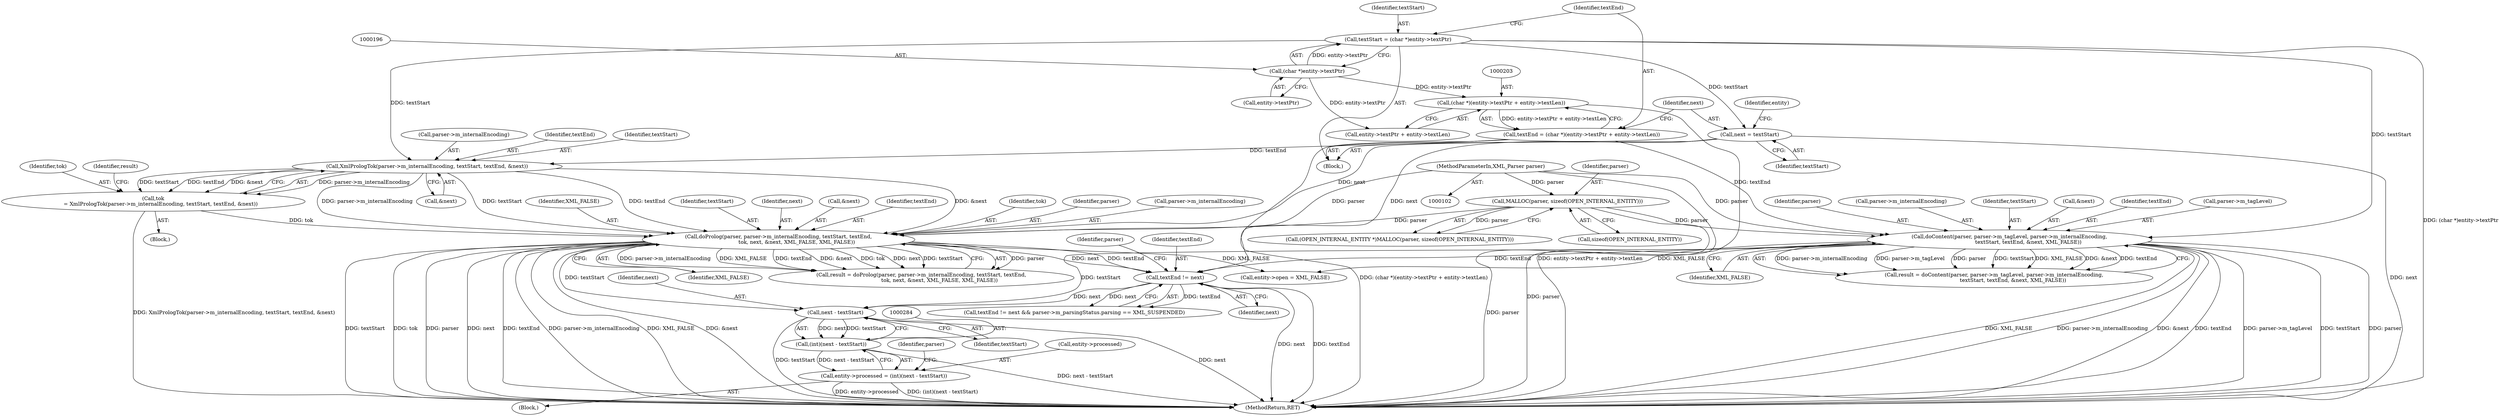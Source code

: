 digraph "0_libexpat_c20b758c332d9a13afbbb276d30db1d183a85d43_2@pointer" {
"1000285" [label="(Call,next - textStart)"];
"1000268" [label="(Call,textEnd != next)"];
"1000232" [label="(Call,doProlog(parser, parser->m_internalEncoding, textStart, textEnd,\n                      tok, next, &next, XML_FALSE, XML_FALSE))"];
"1000135" [label="(Call,MALLOC(parser, sizeof(OPEN_INTERNAL_ENTITY)))"];
"1000103" [label="(MethodParameterIn,XML_Parser parser)"];
"1000222" [label="(Call,XmlPrologTok(parser->m_internalEncoding, textStart, textEnd, &next))"];
"1000193" [label="(Call,textStart = (char *)entity->textPtr)"];
"1000195" [label="(Call,(char *)entity->textPtr)"];
"1000200" [label="(Call,textEnd = (char *)(entity->textPtr + entity->textLen))"];
"1000202" [label="(Call,(char *)(entity->textPtr + entity->textLen))"];
"1000220" [label="(Call,tok\n         = XmlPrologTok(parser->m_internalEncoding, textStart, textEnd, &next))"];
"1000211" [label="(Call,next = textStart)"];
"1000248" [label="(Call,doContent(parser, parser->m_tagLevel, parser->m_internalEncoding,\n                       textStart, textEnd, &next, XML_FALSE))"];
"1000283" [label="(Call,(int)(next - textStart))"];
"1000279" [label="(Call,entity->processed = (int)(next - textStart))"];
"1000285" [label="(Call,next - textStart)"];
"1000249" [label="(Identifier,parser)"];
"1000226" [label="(Identifier,textStart)"];
"1000268" [label="(Call,textEnd != next)"];
"1000274" [label="(Identifier,parser)"];
"1000283" [label="(Call,(int)(next - textStart))"];
"1000220" [label="(Call,tok\n         = XmlPrologTok(parser->m_internalEncoding, textStart, textEnd, &next))"];
"1000244" [label="(Identifier,XML_FALSE)"];
"1000279" [label="(Call,entity->processed = (int)(next - textStart))"];
"1000106" [label="(Block,)"];
"1000267" [label="(Call,textEnd != next && parser->m_parsingStatus.parsing == XML_SUSPENDED)"];
"1000204" [label="(Call,entity->textPtr + entity->textLen)"];
"1000243" [label="(Identifier,XML_FALSE)"];
"1000223" [label="(Call,parser->m_internalEncoding)"];
"1000221" [label="(Identifier,tok)"];
"1000237" [label="(Identifier,textStart)"];
"1000232" [label="(Call,doProlog(parser, parser->m_internalEncoding, textStart, textEnd,\n                      tok, next, &next, XML_FALSE, XML_FALSE))"];
"1000197" [label="(Call,entity->textPtr)"];
"1000136" [label="(Identifier,parser)"];
"1000278" [label="(Block,)"];
"1000295" [label="(Call,entity->open = XML_FALSE)"];
"1000286" [label="(Identifier,next)"];
"1000194" [label="(Identifier,textStart)"];
"1000270" [label="(Identifier,next)"];
"1000212" [label="(Identifier,next)"];
"1000240" [label="(Identifier,next)"];
"1000253" [label="(Call,parser->m_internalEncoding)"];
"1000133" [label="(Call,(OPEN_INTERNAL_ENTITY *)MALLOC(parser, sizeof(OPEN_INTERNAL_ENTITY)))"];
"1000213" [label="(Identifier,textStart)"];
"1000256" [label="(Identifier,textStart)"];
"1000258" [label="(Call,&next)"];
"1000193" [label="(Call,textStart = (char *)entity->textPtr)"];
"1000135" [label="(Call,MALLOC(parser, sizeof(OPEN_INTERNAL_ENTITY)))"];
"1000230" [label="(Call,result = doProlog(parser, parser->m_internalEncoding, textStart, textEnd,\n                      tok, next, &next, XML_FALSE, XML_FALSE))"];
"1000260" [label="(Identifier,XML_FALSE)"];
"1000137" [label="(Call,sizeof(OPEN_INTERNAL_ENTITY))"];
"1000257" [label="(Identifier,textEnd)"];
"1000211" [label="(Call,next = textStart)"];
"1000241" [label="(Call,&next)"];
"1000227" [label="(Identifier,textEnd)"];
"1000269" [label="(Identifier,textEnd)"];
"1000200" [label="(Call,textEnd = (char *)(entity->textPtr + entity->textLen))"];
"1000216" [label="(Identifier,entity)"];
"1000246" [label="(Call,result = doContent(parser, parser->m_tagLevel, parser->m_internalEncoding,\n                       textStart, textEnd, &next, XML_FALSE))"];
"1000287" [label="(Identifier,textStart)"];
"1000238" [label="(Identifier,textEnd)"];
"1000222" [label="(Call,XmlPrologTok(parser->m_internalEncoding, textStart, textEnd, &next))"];
"1000239" [label="(Identifier,tok)"];
"1000231" [label="(Identifier,result)"];
"1000195" [label="(Call,(char *)entity->textPtr)"];
"1000228" [label="(Call,&next)"];
"1000280" [label="(Call,entity->processed)"];
"1000218" [label="(Block,)"];
"1000201" [label="(Identifier,textEnd)"];
"1000321" [label="(MethodReturn,RET)"];
"1000233" [label="(Identifier,parser)"];
"1000234" [label="(Call,parser->m_internalEncoding)"];
"1000250" [label="(Call,parser->m_tagLevel)"];
"1000202" [label="(Call,(char *)(entity->textPtr + entity->textLen))"];
"1000103" [label="(MethodParameterIn,XML_Parser parser)"];
"1000248" [label="(Call,doContent(parser, parser->m_tagLevel, parser->m_internalEncoding,\n                       textStart, textEnd, &next, XML_FALSE))"];
"1000290" [label="(Identifier,parser)"];
"1000285" -> "1000283"  [label="AST: "];
"1000285" -> "1000287"  [label="CFG: "];
"1000286" -> "1000285"  [label="AST: "];
"1000287" -> "1000285"  [label="AST: "];
"1000283" -> "1000285"  [label="CFG: "];
"1000285" -> "1000321"  [label="DDG: next"];
"1000285" -> "1000321"  [label="DDG: textStart"];
"1000285" -> "1000283"  [label="DDG: next"];
"1000285" -> "1000283"  [label="DDG: textStart"];
"1000268" -> "1000285"  [label="DDG: next"];
"1000232" -> "1000285"  [label="DDG: textStart"];
"1000248" -> "1000285"  [label="DDG: textStart"];
"1000268" -> "1000267"  [label="AST: "];
"1000268" -> "1000270"  [label="CFG: "];
"1000269" -> "1000268"  [label="AST: "];
"1000270" -> "1000268"  [label="AST: "];
"1000274" -> "1000268"  [label="CFG: "];
"1000267" -> "1000268"  [label="CFG: "];
"1000268" -> "1000321"  [label="DDG: textEnd"];
"1000268" -> "1000321"  [label="DDG: next"];
"1000268" -> "1000267"  [label="DDG: textEnd"];
"1000268" -> "1000267"  [label="DDG: next"];
"1000232" -> "1000268"  [label="DDG: textEnd"];
"1000232" -> "1000268"  [label="DDG: next"];
"1000248" -> "1000268"  [label="DDG: textEnd"];
"1000211" -> "1000268"  [label="DDG: next"];
"1000232" -> "1000230"  [label="AST: "];
"1000232" -> "1000244"  [label="CFG: "];
"1000233" -> "1000232"  [label="AST: "];
"1000234" -> "1000232"  [label="AST: "];
"1000237" -> "1000232"  [label="AST: "];
"1000238" -> "1000232"  [label="AST: "];
"1000239" -> "1000232"  [label="AST: "];
"1000240" -> "1000232"  [label="AST: "];
"1000241" -> "1000232"  [label="AST: "];
"1000243" -> "1000232"  [label="AST: "];
"1000244" -> "1000232"  [label="AST: "];
"1000230" -> "1000232"  [label="CFG: "];
"1000232" -> "1000321"  [label="DDG: textStart"];
"1000232" -> "1000321"  [label="DDG: tok"];
"1000232" -> "1000321"  [label="DDG: parser"];
"1000232" -> "1000321"  [label="DDG: next"];
"1000232" -> "1000321"  [label="DDG: textEnd"];
"1000232" -> "1000321"  [label="DDG: parser->m_internalEncoding"];
"1000232" -> "1000321"  [label="DDG: XML_FALSE"];
"1000232" -> "1000321"  [label="DDG: &next"];
"1000232" -> "1000230"  [label="DDG: parser"];
"1000232" -> "1000230"  [label="DDG: parser->m_internalEncoding"];
"1000232" -> "1000230"  [label="DDG: XML_FALSE"];
"1000232" -> "1000230"  [label="DDG: textEnd"];
"1000232" -> "1000230"  [label="DDG: &next"];
"1000232" -> "1000230"  [label="DDG: tok"];
"1000232" -> "1000230"  [label="DDG: next"];
"1000232" -> "1000230"  [label="DDG: textStart"];
"1000135" -> "1000232"  [label="DDG: parser"];
"1000103" -> "1000232"  [label="DDG: parser"];
"1000222" -> "1000232"  [label="DDG: parser->m_internalEncoding"];
"1000222" -> "1000232"  [label="DDG: textStart"];
"1000222" -> "1000232"  [label="DDG: textEnd"];
"1000222" -> "1000232"  [label="DDG: &next"];
"1000220" -> "1000232"  [label="DDG: tok"];
"1000211" -> "1000232"  [label="DDG: next"];
"1000232" -> "1000295"  [label="DDG: XML_FALSE"];
"1000135" -> "1000133"  [label="AST: "];
"1000135" -> "1000137"  [label="CFG: "];
"1000136" -> "1000135"  [label="AST: "];
"1000137" -> "1000135"  [label="AST: "];
"1000133" -> "1000135"  [label="CFG: "];
"1000135" -> "1000321"  [label="DDG: parser"];
"1000135" -> "1000133"  [label="DDG: parser"];
"1000103" -> "1000135"  [label="DDG: parser"];
"1000135" -> "1000248"  [label="DDG: parser"];
"1000103" -> "1000102"  [label="AST: "];
"1000103" -> "1000321"  [label="DDG: parser"];
"1000103" -> "1000248"  [label="DDG: parser"];
"1000222" -> "1000220"  [label="AST: "];
"1000222" -> "1000228"  [label="CFG: "];
"1000223" -> "1000222"  [label="AST: "];
"1000226" -> "1000222"  [label="AST: "];
"1000227" -> "1000222"  [label="AST: "];
"1000228" -> "1000222"  [label="AST: "];
"1000220" -> "1000222"  [label="CFG: "];
"1000222" -> "1000220"  [label="DDG: parser->m_internalEncoding"];
"1000222" -> "1000220"  [label="DDG: textStart"];
"1000222" -> "1000220"  [label="DDG: textEnd"];
"1000222" -> "1000220"  [label="DDG: &next"];
"1000193" -> "1000222"  [label="DDG: textStart"];
"1000200" -> "1000222"  [label="DDG: textEnd"];
"1000193" -> "1000106"  [label="AST: "];
"1000193" -> "1000195"  [label="CFG: "];
"1000194" -> "1000193"  [label="AST: "];
"1000195" -> "1000193"  [label="AST: "];
"1000201" -> "1000193"  [label="CFG: "];
"1000193" -> "1000321"  [label="DDG: (char *)entity->textPtr"];
"1000195" -> "1000193"  [label="DDG: entity->textPtr"];
"1000193" -> "1000211"  [label="DDG: textStart"];
"1000193" -> "1000248"  [label="DDG: textStart"];
"1000195" -> "1000197"  [label="CFG: "];
"1000196" -> "1000195"  [label="AST: "];
"1000197" -> "1000195"  [label="AST: "];
"1000195" -> "1000202"  [label="DDG: entity->textPtr"];
"1000195" -> "1000204"  [label="DDG: entity->textPtr"];
"1000200" -> "1000106"  [label="AST: "];
"1000200" -> "1000202"  [label="CFG: "];
"1000201" -> "1000200"  [label="AST: "];
"1000202" -> "1000200"  [label="AST: "];
"1000212" -> "1000200"  [label="CFG: "];
"1000200" -> "1000321"  [label="DDG: (char *)(entity->textPtr + entity->textLen)"];
"1000202" -> "1000200"  [label="DDG: entity->textPtr + entity->textLen"];
"1000200" -> "1000248"  [label="DDG: textEnd"];
"1000202" -> "1000204"  [label="CFG: "];
"1000203" -> "1000202"  [label="AST: "];
"1000204" -> "1000202"  [label="AST: "];
"1000202" -> "1000321"  [label="DDG: entity->textPtr + entity->textLen"];
"1000220" -> "1000218"  [label="AST: "];
"1000221" -> "1000220"  [label="AST: "];
"1000231" -> "1000220"  [label="CFG: "];
"1000220" -> "1000321"  [label="DDG: XmlPrologTok(parser->m_internalEncoding, textStart, textEnd, &next)"];
"1000211" -> "1000106"  [label="AST: "];
"1000211" -> "1000213"  [label="CFG: "];
"1000212" -> "1000211"  [label="AST: "];
"1000213" -> "1000211"  [label="AST: "];
"1000216" -> "1000211"  [label="CFG: "];
"1000211" -> "1000321"  [label="DDG: next"];
"1000248" -> "1000246"  [label="AST: "];
"1000248" -> "1000260"  [label="CFG: "];
"1000249" -> "1000248"  [label="AST: "];
"1000250" -> "1000248"  [label="AST: "];
"1000253" -> "1000248"  [label="AST: "];
"1000256" -> "1000248"  [label="AST: "];
"1000257" -> "1000248"  [label="AST: "];
"1000258" -> "1000248"  [label="AST: "];
"1000260" -> "1000248"  [label="AST: "];
"1000246" -> "1000248"  [label="CFG: "];
"1000248" -> "1000321"  [label="DDG: XML_FALSE"];
"1000248" -> "1000321"  [label="DDG: parser->m_internalEncoding"];
"1000248" -> "1000321"  [label="DDG: &next"];
"1000248" -> "1000321"  [label="DDG: textEnd"];
"1000248" -> "1000321"  [label="DDG: parser->m_tagLevel"];
"1000248" -> "1000321"  [label="DDG: textStart"];
"1000248" -> "1000321"  [label="DDG: parser"];
"1000248" -> "1000246"  [label="DDG: parser->m_internalEncoding"];
"1000248" -> "1000246"  [label="DDG: parser->m_tagLevel"];
"1000248" -> "1000246"  [label="DDG: parser"];
"1000248" -> "1000246"  [label="DDG: textStart"];
"1000248" -> "1000246"  [label="DDG: XML_FALSE"];
"1000248" -> "1000246"  [label="DDG: &next"];
"1000248" -> "1000246"  [label="DDG: textEnd"];
"1000248" -> "1000295"  [label="DDG: XML_FALSE"];
"1000283" -> "1000279"  [label="AST: "];
"1000284" -> "1000283"  [label="AST: "];
"1000279" -> "1000283"  [label="CFG: "];
"1000283" -> "1000321"  [label="DDG: next - textStart"];
"1000283" -> "1000279"  [label="DDG: next - textStart"];
"1000279" -> "1000278"  [label="AST: "];
"1000280" -> "1000279"  [label="AST: "];
"1000290" -> "1000279"  [label="CFG: "];
"1000279" -> "1000321"  [label="DDG: entity->processed"];
"1000279" -> "1000321"  [label="DDG: (int)(next - textStart)"];
}
